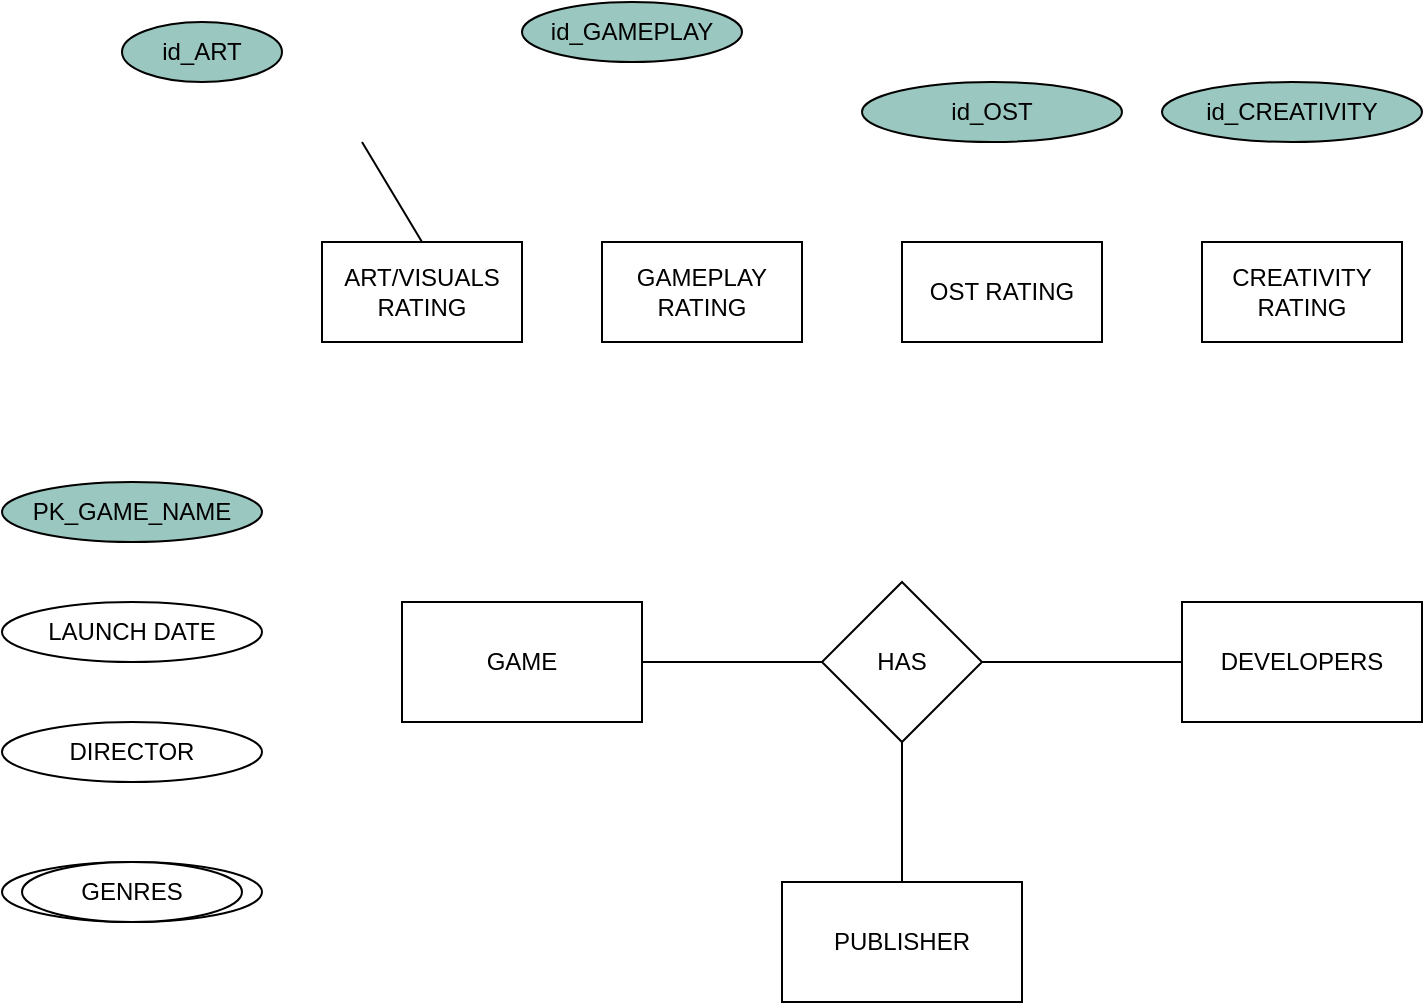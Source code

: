 <mxfile version="27.2.0">
  <diagram name="Página-1" id="6a5DYLOzgH-8xALXWZHd">
    <mxGraphModel dx="1178" dy="635" grid="1" gridSize="10" guides="1" tooltips="1" connect="1" arrows="1" fold="1" page="1" pageScale="1" pageWidth="2339" pageHeight="3300" math="0" shadow="0">
      <root>
        <mxCell id="0" />
        <mxCell id="1" parent="0" />
        <mxCell id="EieKeSjeqdE_A_YmpYcG-1" value="GAME" style="rounded=0;whiteSpace=wrap;html=1;" vertex="1" parent="1">
          <mxGeometry x="740" y="730" width="120" height="60" as="geometry" />
        </mxCell>
        <mxCell id="EieKeSjeqdE_A_YmpYcG-2" value="HAS" style="rhombus;whiteSpace=wrap;html=1;" vertex="1" parent="1">
          <mxGeometry x="950" y="720" width="80" height="80" as="geometry" />
        </mxCell>
        <mxCell id="EieKeSjeqdE_A_YmpYcG-3" value="PUBLISHER" style="rounded=0;whiteSpace=wrap;html=1;" vertex="1" parent="1">
          <mxGeometry x="930" y="870" width="120" height="60" as="geometry" />
        </mxCell>
        <mxCell id="EieKeSjeqdE_A_YmpYcG-4" value="DEVELOPERS" style="rounded=0;whiteSpace=wrap;html=1;" vertex="1" parent="1">
          <mxGeometry x="1130" y="730" width="120" height="60" as="geometry" />
        </mxCell>
        <mxCell id="EieKeSjeqdE_A_YmpYcG-6" value="" style="endArrow=none;html=1;rounded=0;entryX=0;entryY=0.5;entryDx=0;entryDy=0;exitX=1;exitY=0.5;exitDx=0;exitDy=0;" edge="1" parent="1" source="EieKeSjeqdE_A_YmpYcG-1" target="EieKeSjeqdE_A_YmpYcG-2">
          <mxGeometry width="50" height="50" relative="1" as="geometry">
            <mxPoint x="880" y="760" as="sourcePoint" />
            <mxPoint x="930" y="710" as="targetPoint" />
          </mxGeometry>
        </mxCell>
        <mxCell id="EieKeSjeqdE_A_YmpYcG-7" value="" style="endArrow=none;html=1;rounded=0;entryX=0;entryY=0.5;entryDx=0;entryDy=0;exitX=1;exitY=0.5;exitDx=0;exitDy=0;" edge="1" parent="1" source="EieKeSjeqdE_A_YmpYcG-2" target="EieKeSjeqdE_A_YmpYcG-4">
          <mxGeometry width="50" height="50" relative="1" as="geometry">
            <mxPoint x="1040" y="759.5" as="sourcePoint" />
            <mxPoint x="1110" y="759.5" as="targetPoint" />
          </mxGeometry>
        </mxCell>
        <mxCell id="EieKeSjeqdE_A_YmpYcG-8" value="" style="endArrow=none;html=1;rounded=0;exitX=0.5;exitY=0;exitDx=0;exitDy=0;" edge="1" parent="1" source="EieKeSjeqdE_A_YmpYcG-3">
          <mxGeometry width="50" height="50" relative="1" as="geometry">
            <mxPoint x="940" y="850" as="sourcePoint" />
            <mxPoint x="990" y="800" as="targetPoint" />
          </mxGeometry>
        </mxCell>
        <mxCell id="EieKeSjeqdE_A_YmpYcG-9" value="PK_GAME_NAME" style="ellipse;whiteSpace=wrap;html=1;fillColor=#9AC7BF;" vertex="1" parent="1">
          <mxGeometry x="540" y="670" width="130" height="30" as="geometry" />
        </mxCell>
        <mxCell id="EieKeSjeqdE_A_YmpYcG-10" value="LAUNCH DATE" style="ellipse;whiteSpace=wrap;html=1;" vertex="1" parent="1">
          <mxGeometry x="540" y="730" width="130" height="30" as="geometry" />
        </mxCell>
        <mxCell id="EieKeSjeqdE_A_YmpYcG-12" value="DIRECTOR" style="ellipse;whiteSpace=wrap;html=1;" vertex="1" parent="1">
          <mxGeometry x="540" y="790" width="130" height="30" as="geometry" />
        </mxCell>
        <mxCell id="EieKeSjeqdE_A_YmpYcG-15" value="GENRES" style="ellipse;whiteSpace=wrap;html=1;" vertex="1" parent="1">
          <mxGeometry x="540" y="860" width="130" height="30" as="geometry" />
        </mxCell>
        <mxCell id="EieKeSjeqdE_A_YmpYcG-16" value="ART/VISUALS RATING" style="rounded=0;whiteSpace=wrap;html=1;" vertex="1" parent="1">
          <mxGeometry x="700" y="550" width="100" height="50" as="geometry" />
        </mxCell>
        <mxCell id="EieKeSjeqdE_A_YmpYcG-17" value="GAMEPLAY RATING" style="rounded=0;whiteSpace=wrap;html=1;" vertex="1" parent="1">
          <mxGeometry x="840" y="550" width="100" height="50" as="geometry" />
        </mxCell>
        <mxCell id="EieKeSjeqdE_A_YmpYcG-18" value="OST RATING" style="rounded=0;whiteSpace=wrap;html=1;" vertex="1" parent="1">
          <mxGeometry x="990" y="550" width="100" height="50" as="geometry" />
        </mxCell>
        <mxCell id="EieKeSjeqdE_A_YmpYcG-19" value="CREATIVITY RATING" style="rounded=0;whiteSpace=wrap;html=1;" vertex="1" parent="1">
          <mxGeometry x="1140" y="550" width="100" height="50" as="geometry" />
        </mxCell>
        <mxCell id="EieKeSjeqdE_A_YmpYcG-20" value="GENRES" style="ellipse;whiteSpace=wrap;html=1;" vertex="1" parent="1">
          <mxGeometry x="550" y="860" width="110" height="30" as="geometry" />
        </mxCell>
        <mxCell id="EieKeSjeqdE_A_YmpYcG-21" value="" style="endArrow=none;html=1;rounded=0;" edge="1" parent="1">
          <mxGeometry width="50" height="50" relative="1" as="geometry">
            <mxPoint x="750" y="550" as="sourcePoint" />
            <mxPoint x="720" y="500" as="targetPoint" />
          </mxGeometry>
        </mxCell>
        <mxCell id="EieKeSjeqdE_A_YmpYcG-24" value="id_ART" style="ellipse;whiteSpace=wrap;html=1;fillColor=#9AC7BF;" vertex="1" parent="1">
          <mxGeometry x="600" y="440" width="80" height="30" as="geometry" />
        </mxCell>
        <mxCell id="EieKeSjeqdE_A_YmpYcG-25" value="id_GAMEPLAY" style="ellipse;whiteSpace=wrap;html=1;fillColor=#9AC7BF;" vertex="1" parent="1">
          <mxGeometry x="800" y="430" width="110" height="30" as="geometry" />
        </mxCell>
        <mxCell id="EieKeSjeqdE_A_YmpYcG-26" value="id_OST" style="ellipse;whiteSpace=wrap;html=1;fillColor=#9AC7BF;" vertex="1" parent="1">
          <mxGeometry x="970" y="470" width="130" height="30" as="geometry" />
        </mxCell>
        <mxCell id="EieKeSjeqdE_A_YmpYcG-27" value="id_CREATIVITY" style="ellipse;whiteSpace=wrap;html=1;fillColor=#9AC7BF;" vertex="1" parent="1">
          <mxGeometry x="1120" y="470" width="130" height="30" as="geometry" />
        </mxCell>
      </root>
    </mxGraphModel>
  </diagram>
</mxfile>
